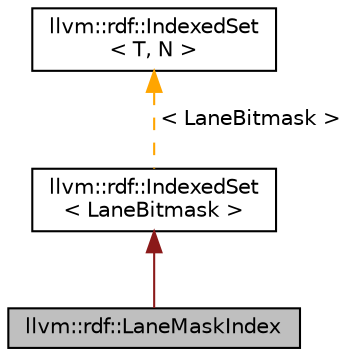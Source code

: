 digraph "llvm::rdf::LaneMaskIndex"
{
 // LATEX_PDF_SIZE
  bgcolor="transparent";
  edge [fontname="Helvetica",fontsize="10",labelfontname="Helvetica",labelfontsize="10"];
  node [fontname="Helvetica",fontsize="10",shape="box"];
  Node1 [label="llvm::rdf::LaneMaskIndex",height=0.2,width=0.4,color="black", fillcolor="grey75", style="filled", fontcolor="black",tooltip=" "];
  Node2 -> Node1 [dir="back",color="firebrick4",fontsize="10",style="solid",fontname="Helvetica"];
  Node2 [label="llvm::rdf::IndexedSet\l\< LaneBitmask \>",height=0.2,width=0.4,color="black",URL="$structllvm_1_1rdf_1_1IndexedSet.html",tooltip=" "];
  Node3 -> Node2 [dir="back",color="orange",fontsize="10",style="dashed",label=" \< LaneBitmask \>" ,fontname="Helvetica"];
  Node3 [label="llvm::rdf::IndexedSet\l\< T, N \>",height=0.2,width=0.4,color="black",URL="$structllvm_1_1rdf_1_1IndexedSet.html",tooltip=" "];
}

